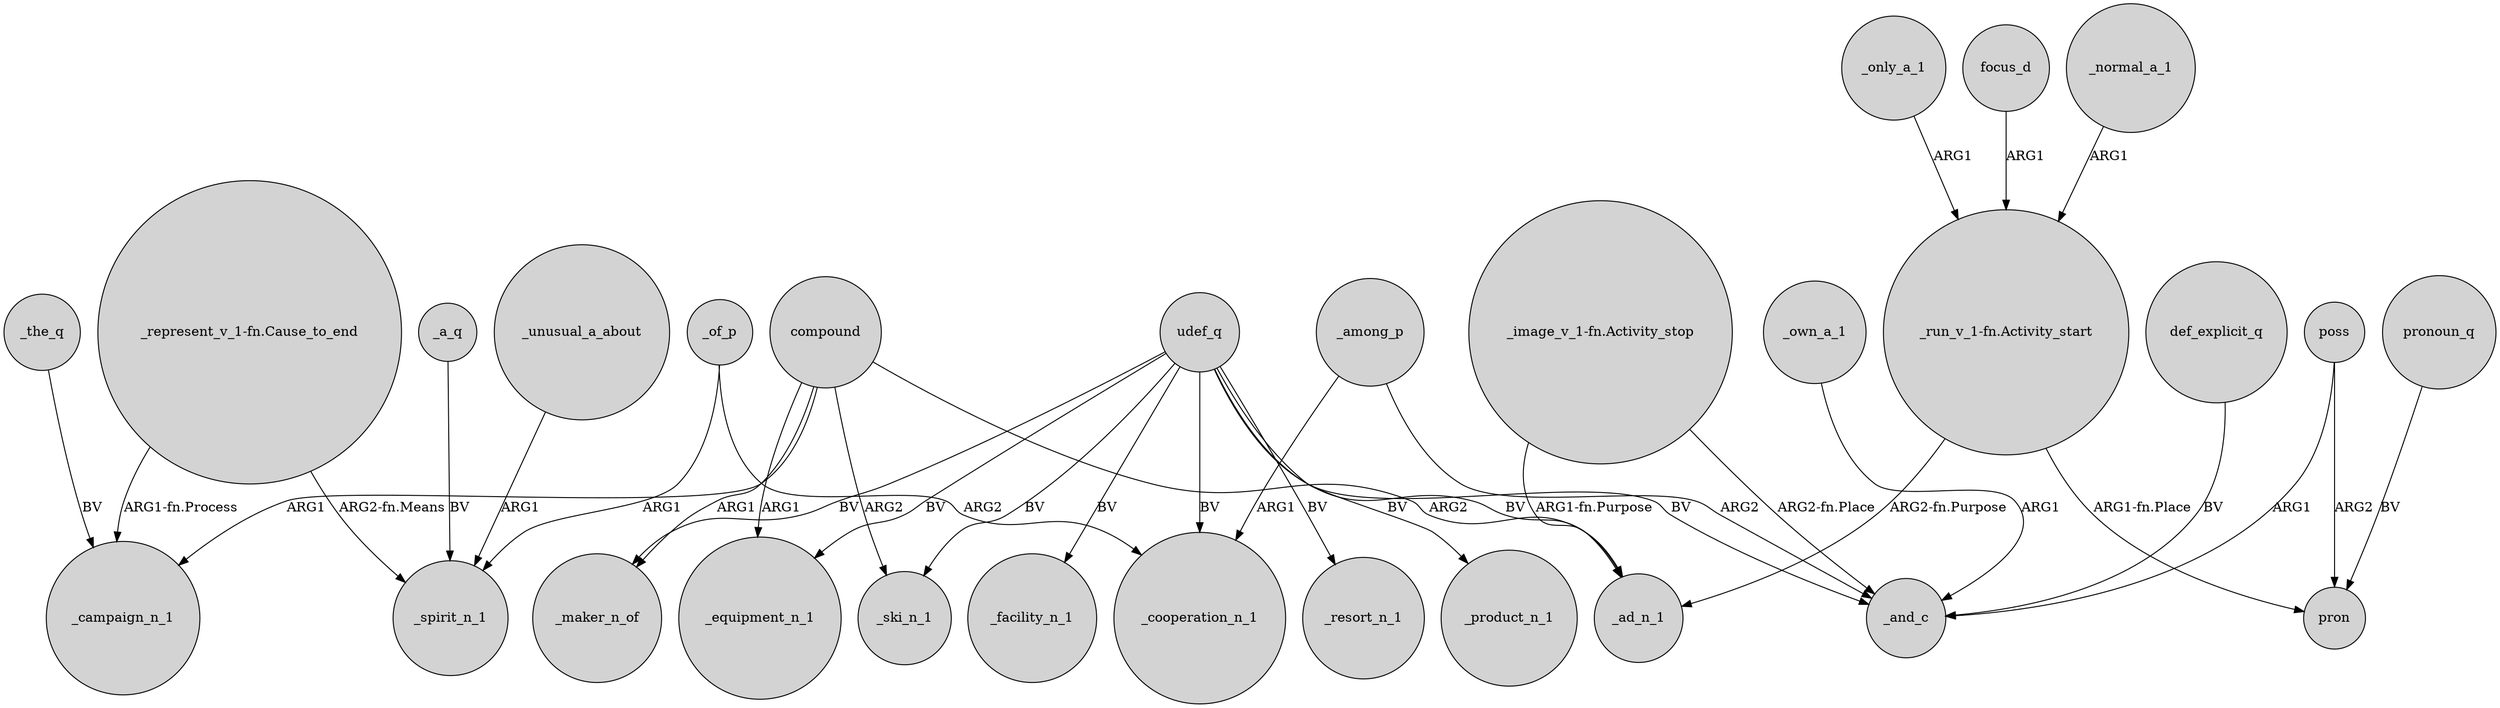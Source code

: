 digraph {
	node [shape=circle style=filled]
	"_run_v_1-fn.Activity_start" -> _ad_n_1 [label="ARG2-fn.Purpose"]
	udef_q -> _equipment_n_1 [label=BV]
	_the_q -> _campaign_n_1 [label=BV]
	compound -> _equipment_n_1 [label=ARG1]
	udef_q -> _resort_n_1 [label=BV]
	_unusual_a_about -> _spirit_n_1 [label=ARG1]
	_only_a_1 -> "_run_v_1-fn.Activity_start" [label=ARG1]
	_of_p -> _cooperation_n_1 [label=ARG2]
	udef_q -> _ski_n_1 [label=BV]
	"_image_v_1-fn.Activity_stop" -> _ad_n_1 [label="ARG1-fn.Purpose"]
	"_represent_v_1-fn.Cause_to_end" -> _spirit_n_1 [label="ARG2-fn.Means"]
	udef_q -> _product_n_1 [label=BV]
	compound -> _ski_n_1 [label=ARG2]
	_a_q -> _spirit_n_1 [label=BV]
	udef_q -> _and_c [label=BV]
	_own_a_1 -> _and_c [label=ARG1]
	udef_q -> _maker_n_of [label=BV]
	def_explicit_q -> _and_c [label=BV]
	pronoun_q -> pron [label=BV]
	_of_p -> _spirit_n_1 [label=ARG1]
	udef_q -> _facility_n_1 [label=BV]
	poss -> pron [label=ARG2]
	compound -> _ad_n_1 [label=ARG2]
	poss -> _and_c [label=ARG1]
	compound -> _campaign_n_1 [label=ARG1]
	"_image_v_1-fn.Activity_stop" -> _and_c [label="ARG2-fn.Place"]
	_among_p -> _and_c [label=ARG2]
	focus_d -> "_run_v_1-fn.Activity_start" [label=ARG1]
	"_run_v_1-fn.Activity_start" -> pron [label="ARG1-fn.Place"]
	_among_p -> _cooperation_n_1 [label=ARG1]
	compound -> _maker_n_of [label=ARG1]
	udef_q -> _cooperation_n_1 [label=BV]
	udef_q -> _ad_n_1 [label=BV]
	"_represent_v_1-fn.Cause_to_end" -> _campaign_n_1 [label="ARG1-fn.Process"]
	_normal_a_1 -> "_run_v_1-fn.Activity_start" [label=ARG1]
}
